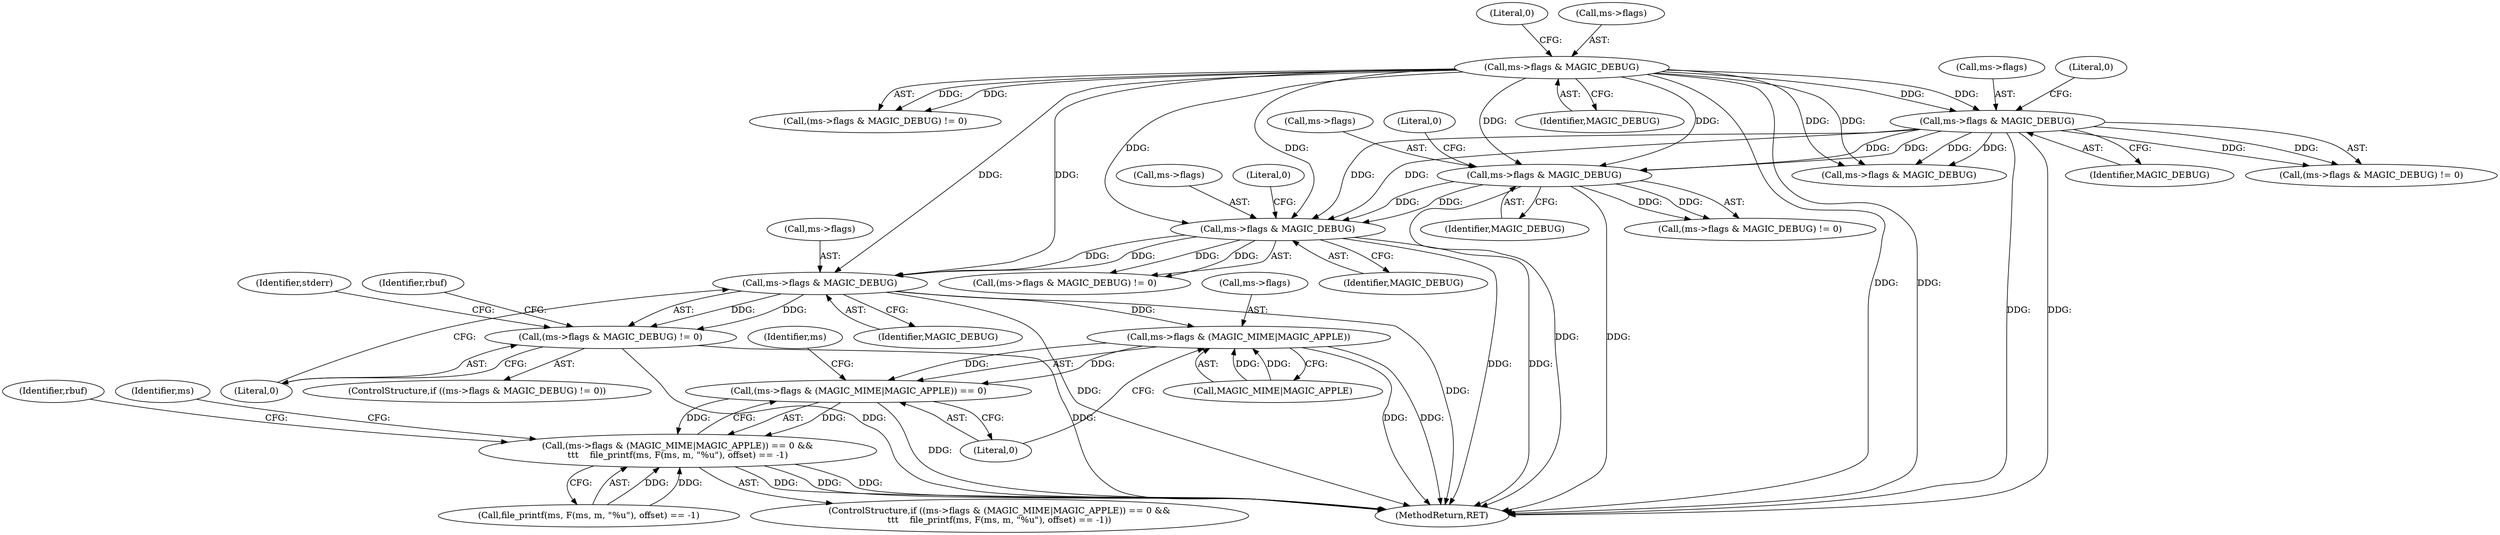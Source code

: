 digraph "0_file_4a284c89d6ef11aca34da65da7d673050a5ea320_4@pointer" {
"1001577" [label="(Call,ms->flags & MAGIC_DEBUG)"];
"1000180" [label="(Call,ms->flags & MAGIC_DEBUG)"];
"1001427" [label="(Call,ms->flags & MAGIC_DEBUG)"];
"1001392" [label="(Call,ms->flags & MAGIC_DEBUG)"];
"1000405" [label="(Call,ms->flags & MAGIC_DEBUG)"];
"1001576" [label="(Call,(ms->flags & MAGIC_DEBUG) != 0)"];
"1001615" [label="(Call,ms->flags & (MAGIC_MIME|MAGIC_APPLE))"];
"1001614" [label="(Call,(ms->flags & (MAGIC_MIME|MAGIC_APPLE)) == 0)"];
"1001613" [label="(Call,(ms->flags & (MAGIC_MIME|MAGIC_APPLE)) == 0 &&\n\t\t\t    file_printf(ms, F(ms, m, \"%u\"), offset) == -1)"];
"1001397" [label="(Literal,0)"];
"1001613" [label="(Call,(ms->flags & (MAGIC_MIME|MAGIC_APPLE)) == 0 &&\n\t\t\t    file_printf(ms, F(ms, m, \"%u\"), offset) == -1)"];
"1001635" [label="(Identifier,rbuf)"];
"1001622" [label="(Literal,0)"];
"1000185" [label="(Literal,0)"];
"1001428" [label="(Call,ms->flags)"];
"1001642" [label="(Identifier,ms)"];
"1001393" [label="(Call,ms->flags)"];
"1001426" [label="(Call,(ms->flags & MAGIC_DEBUG) != 0)"];
"1001612" [label="(ControlStructure,if ((ms->flags & (MAGIC_MIME|MAGIC_APPLE)) == 0 &&\n\t\t\t    file_printf(ms, F(ms, m, \"%u\"), offset) == -1))"];
"1000179" [label="(Call,(ms->flags & MAGIC_DEBUG) != 0)"];
"1000409" [label="(Identifier,MAGIC_DEBUG)"];
"1001392" [label="(Call,ms->flags & MAGIC_DEBUG)"];
"1001578" [label="(Call,ms->flags)"];
"1001396" [label="(Identifier,MAGIC_DEBUG)"];
"1001777" [label="(MethodReturn,RET)"];
"1001427" [label="(Call,ms->flags & MAGIC_DEBUG)"];
"1001581" [label="(Identifier,MAGIC_DEBUG)"];
"1001616" [label="(Call,ms->flags)"];
"1001577" [label="(Call,ms->flags & MAGIC_DEBUG)"];
"1001582" [label="(Literal,0)"];
"1000406" [label="(Call,ms->flags)"];
"1000180" [label="(Call,ms->flags & MAGIC_DEBUG)"];
"1000181" [label="(Call,ms->flags)"];
"1000405" [label="(Call,ms->flags & MAGIC_DEBUG)"];
"1001576" [label="(Call,(ms->flags & MAGIC_DEBUG) != 0)"];
"1000404" [label="(Call,(ms->flags & MAGIC_DEBUG) != 0)"];
"1000410" [label="(Literal,0)"];
"1001432" [label="(Literal,0)"];
"1001391" [label="(Call,(ms->flags & MAGIC_DEBUG) != 0)"];
"1001589" [label="(Identifier,rbuf)"];
"1001575" [label="(ControlStructure,if ((ms->flags & MAGIC_DEBUG) != 0))"];
"1001614" [label="(Call,(ms->flags & (MAGIC_MIME|MAGIC_APPLE)) == 0)"];
"1001379" [label="(Call,ms->flags & MAGIC_DEBUG)"];
"1001625" [label="(Identifier,ms)"];
"1001615" [label="(Call,ms->flags & (MAGIC_MIME|MAGIC_APPLE))"];
"1000184" [label="(Identifier,MAGIC_DEBUG)"];
"1001619" [label="(Call,MAGIC_MIME|MAGIC_APPLE)"];
"1001584" [label="(Identifier,stderr)"];
"1001431" [label="(Identifier,MAGIC_DEBUG)"];
"1001623" [label="(Call,file_printf(ms, F(ms, m, \"%u\"), offset) == -1)"];
"1001577" -> "1001576"  [label="AST: "];
"1001577" -> "1001581"  [label="CFG: "];
"1001578" -> "1001577"  [label="AST: "];
"1001581" -> "1001577"  [label="AST: "];
"1001582" -> "1001577"  [label="CFG: "];
"1001577" -> "1001777"  [label="DDG: "];
"1001577" -> "1001777"  [label="DDG: "];
"1001577" -> "1001576"  [label="DDG: "];
"1001577" -> "1001576"  [label="DDG: "];
"1000180" -> "1001577"  [label="DDG: "];
"1000180" -> "1001577"  [label="DDG: "];
"1001427" -> "1001577"  [label="DDG: "];
"1001427" -> "1001577"  [label="DDG: "];
"1001577" -> "1001615"  [label="DDG: "];
"1000180" -> "1000179"  [label="AST: "];
"1000180" -> "1000184"  [label="CFG: "];
"1000181" -> "1000180"  [label="AST: "];
"1000184" -> "1000180"  [label="AST: "];
"1000185" -> "1000180"  [label="CFG: "];
"1000180" -> "1001777"  [label="DDG: "];
"1000180" -> "1001777"  [label="DDG: "];
"1000180" -> "1000179"  [label="DDG: "];
"1000180" -> "1000179"  [label="DDG: "];
"1000180" -> "1000405"  [label="DDG: "];
"1000180" -> "1000405"  [label="DDG: "];
"1000180" -> "1001379"  [label="DDG: "];
"1000180" -> "1001379"  [label="DDG: "];
"1000180" -> "1001392"  [label="DDG: "];
"1000180" -> "1001392"  [label="DDG: "];
"1000180" -> "1001427"  [label="DDG: "];
"1000180" -> "1001427"  [label="DDG: "];
"1001427" -> "1001426"  [label="AST: "];
"1001427" -> "1001431"  [label="CFG: "];
"1001428" -> "1001427"  [label="AST: "];
"1001431" -> "1001427"  [label="AST: "];
"1001432" -> "1001427"  [label="CFG: "];
"1001427" -> "1001777"  [label="DDG: "];
"1001427" -> "1001777"  [label="DDG: "];
"1001427" -> "1001426"  [label="DDG: "];
"1001427" -> "1001426"  [label="DDG: "];
"1001392" -> "1001427"  [label="DDG: "];
"1001392" -> "1001427"  [label="DDG: "];
"1000405" -> "1001427"  [label="DDG: "];
"1000405" -> "1001427"  [label="DDG: "];
"1001392" -> "1001391"  [label="AST: "];
"1001392" -> "1001396"  [label="CFG: "];
"1001393" -> "1001392"  [label="AST: "];
"1001396" -> "1001392"  [label="AST: "];
"1001397" -> "1001392"  [label="CFG: "];
"1001392" -> "1001777"  [label="DDG: "];
"1001392" -> "1001777"  [label="DDG: "];
"1001392" -> "1001391"  [label="DDG: "];
"1001392" -> "1001391"  [label="DDG: "];
"1000405" -> "1001392"  [label="DDG: "];
"1000405" -> "1001392"  [label="DDG: "];
"1000405" -> "1000404"  [label="AST: "];
"1000405" -> "1000409"  [label="CFG: "];
"1000406" -> "1000405"  [label="AST: "];
"1000409" -> "1000405"  [label="AST: "];
"1000410" -> "1000405"  [label="CFG: "];
"1000405" -> "1001777"  [label="DDG: "];
"1000405" -> "1001777"  [label="DDG: "];
"1000405" -> "1000404"  [label="DDG: "];
"1000405" -> "1000404"  [label="DDG: "];
"1000405" -> "1001379"  [label="DDG: "];
"1000405" -> "1001379"  [label="DDG: "];
"1001576" -> "1001575"  [label="AST: "];
"1001576" -> "1001582"  [label="CFG: "];
"1001582" -> "1001576"  [label="AST: "];
"1001584" -> "1001576"  [label="CFG: "];
"1001589" -> "1001576"  [label="CFG: "];
"1001576" -> "1001777"  [label="DDG: "];
"1001576" -> "1001777"  [label="DDG: "];
"1001615" -> "1001614"  [label="AST: "];
"1001615" -> "1001619"  [label="CFG: "];
"1001616" -> "1001615"  [label="AST: "];
"1001619" -> "1001615"  [label="AST: "];
"1001622" -> "1001615"  [label="CFG: "];
"1001615" -> "1001777"  [label="DDG: "];
"1001615" -> "1001777"  [label="DDG: "];
"1001615" -> "1001614"  [label="DDG: "];
"1001615" -> "1001614"  [label="DDG: "];
"1001619" -> "1001615"  [label="DDG: "];
"1001619" -> "1001615"  [label="DDG: "];
"1001614" -> "1001613"  [label="AST: "];
"1001614" -> "1001622"  [label="CFG: "];
"1001622" -> "1001614"  [label="AST: "];
"1001625" -> "1001614"  [label="CFG: "];
"1001613" -> "1001614"  [label="CFG: "];
"1001614" -> "1001777"  [label="DDG: "];
"1001614" -> "1001613"  [label="DDG: "];
"1001614" -> "1001613"  [label="DDG: "];
"1001613" -> "1001612"  [label="AST: "];
"1001613" -> "1001623"  [label="CFG: "];
"1001623" -> "1001613"  [label="AST: "];
"1001635" -> "1001613"  [label="CFG: "];
"1001642" -> "1001613"  [label="CFG: "];
"1001613" -> "1001777"  [label="DDG: "];
"1001613" -> "1001777"  [label="DDG: "];
"1001613" -> "1001777"  [label="DDG: "];
"1001623" -> "1001613"  [label="DDG: "];
"1001623" -> "1001613"  [label="DDG: "];
}
